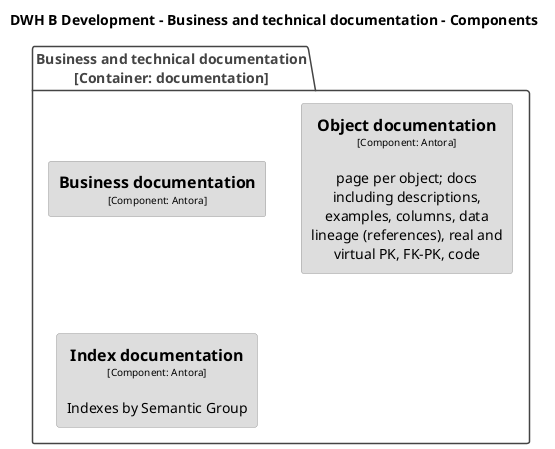 @startuml
title DWH B Development - Business and technical documentation - Components

top to bottom direction

skinparam {
  shadowing false
  arrowFontSize 10
  defaultTextAlignment center
  wrapWidth 200
  maxMessageSize 100
}

hide stereotype

skinparam rectangle<<DWHBDevelopment.Businessandtechnicaldocumentation.Businessdocumentation>> {
  BackgroundColor #dddddd
  FontColor #000000
  BorderColor #9a9a9a
}
skinparam rectangle<<DWHBDevelopment.Businessandtechnicaldocumentation.Indexdocumentation>> {
  BackgroundColor #dddddd
  FontColor #000000
  BorderColor #9a9a9a
}
skinparam rectangle<<DWHBDevelopment.Businessandtechnicaldocumentation.Objectdocumentation>> {
  BackgroundColor #dddddd
  FontColor #000000
  BorderColor #9a9a9a
}

package "Business and technical documentation\n[Container: documentation]" <<DWHBDevelopment.Businessandtechnicaldocumentation>> {
  skinparam PackageBorderColor<<DWHBDevelopment.Businessandtechnicaldocumentation>> #444444
  skinparam PackageFontColor<<DWHBDevelopment.Businessandtechnicaldocumentation>> #444444

  rectangle "==Business documentation\n<size:10>[Component: Antora]</size>" <<DWHBDevelopment.Businessandtechnicaldocumentation.Businessdocumentation>> as DWHBDevelopment.Businessandtechnicaldocumentation.Businessdocumentation
  rectangle "==Object documentation\n<size:10>[Component: Antora]</size>\n\npage per object; docs including descriptions, examples, columns, data lineage (references), real and virtual PK, FK-PK, code" <<DWHBDevelopment.Businessandtechnicaldocumentation.Objectdocumentation>> as DWHBDevelopment.Businessandtechnicaldocumentation.Objectdocumentation
  rectangle "==Index documentation\n<size:10>[Component: Antora]</size>\n\nIndexes by Semantic Group" <<DWHBDevelopment.Businessandtechnicaldocumentation.Indexdocumentation>> as DWHBDevelopment.Businessandtechnicaldocumentation.Indexdocumentation
}

@enduml